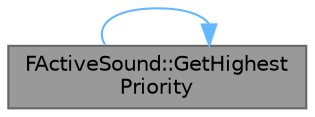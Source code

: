 digraph "FActiveSound::GetHighestPriority"
{
 // INTERACTIVE_SVG=YES
 // LATEX_PDF_SIZE
  bgcolor="transparent";
  edge [fontname=Helvetica,fontsize=10,labelfontname=Helvetica,labelfontsize=10];
  node [fontname=Helvetica,fontsize=10,shape=box,height=0.2,width=0.4];
  rankdir="LR";
  Node1 [id="Node000001",label="FActiveSound::GetHighest\lPriority",height=0.2,width=0.4,color="gray40", fillcolor="grey60", style="filled", fontcolor="black",tooltip="Returns the highest effective priority of the child wave instances."];
  Node1 -> Node1 [id="edge1_Node000001_Node000001",color="steelblue1",style="solid",tooltip=" "];
}
